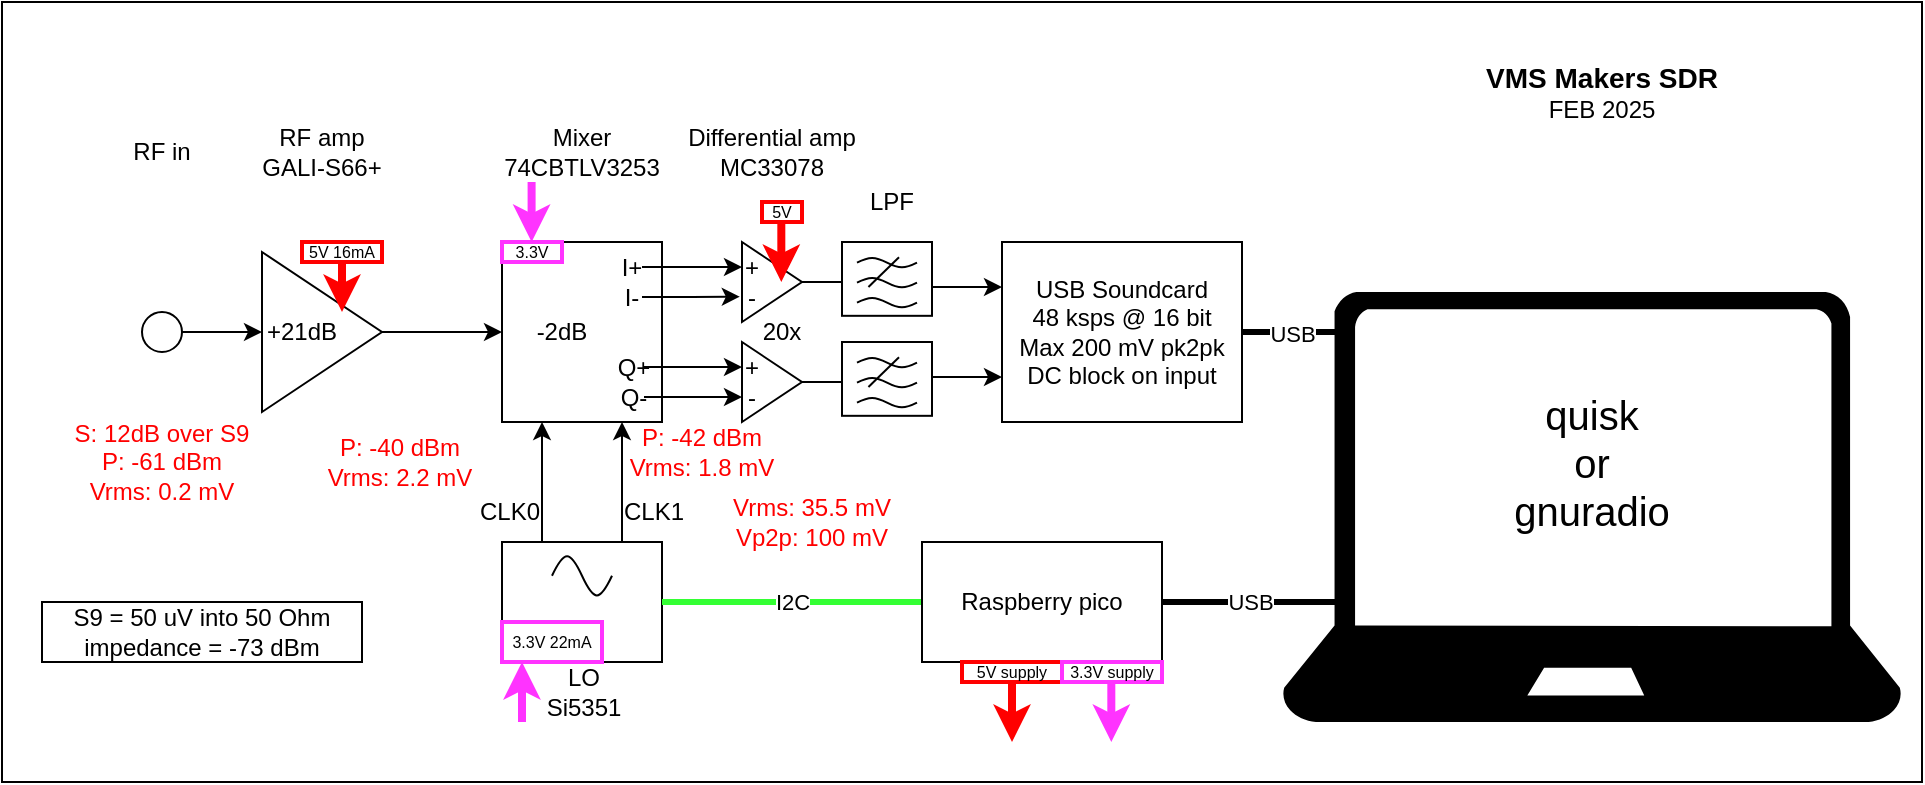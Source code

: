 <mxfile version="26.0.9">
  <diagram name="Page-1" id="eM934wTf6DC2T9vlsdRk">
    <mxGraphModel dx="1434" dy="762" grid="1" gridSize="10" guides="1" tooltips="1" connect="1" arrows="1" fold="1" page="1" pageScale="1" pageWidth="850" pageHeight="1100" math="0" shadow="0">
      <root>
        <mxCell id="0" />
        <mxCell id="1" parent="0" />
        <mxCell id="t0qH6s59fwvrO5oERdwn-1" value="" style="rounded=0;whiteSpace=wrap;html=1;" parent="1" vertex="1">
          <mxGeometry x="340" y="220" width="960" height="390" as="geometry" />
        </mxCell>
        <mxCell id="t0qH6s59fwvrO5oERdwn-2" value="USB Soundcard&lt;div&gt;48 ksps @&amp;nbsp;&lt;span style=&quot;background-color: initial;&quot;&gt;16 bit&lt;/span&gt;&lt;/div&gt;&lt;div&gt;Max 200 mV pk2pk&lt;/div&gt;&lt;div&gt;DC block on input&lt;/div&gt;" style="rounded=0;whiteSpace=wrap;html=1;" parent="1" vertex="1">
          <mxGeometry x="840" y="340" width="120" height="90" as="geometry" />
        </mxCell>
        <mxCell id="t0qH6s59fwvrO5oERdwn-4" style="edgeStyle=orthogonalEdgeStyle;rounded=0;orthogonalLoop=1;jettySize=auto;html=1;exitX=1;exitY=0.5;exitDx=0;exitDy=0;entryX=0;entryY=0.25;entryDx=0;entryDy=0;" parent="1" source="t0qH6s59fwvrO5oERdwn-5" target="t0qH6s59fwvrO5oERdwn-2" edge="1">
          <mxGeometry relative="1" as="geometry">
            <mxPoint x="800" y="362.5" as="targetPoint" />
            <Array as="points">
              <mxPoint x="770" y="360" />
              <mxPoint x="770" y="362" />
            </Array>
          </mxGeometry>
        </mxCell>
        <mxCell id="t0qH6s59fwvrO5oERdwn-5" value="" style="triangle;whiteSpace=wrap;html=1;" parent="1" vertex="1">
          <mxGeometry x="710" y="340" width="30" height="40" as="geometry" />
        </mxCell>
        <mxCell id="t0qH6s59fwvrO5oERdwn-6" style="edgeStyle=orthogonalEdgeStyle;rounded=0;orthogonalLoop=1;jettySize=auto;html=1;exitX=1;exitY=0.5;exitDx=0;exitDy=0;entryX=0;entryY=0.75;entryDx=0;entryDy=0;" parent="1" source="t0qH6s59fwvrO5oERdwn-7" target="t0qH6s59fwvrO5oERdwn-2" edge="1">
          <mxGeometry relative="1" as="geometry">
            <mxPoint x="800" y="408" as="targetPoint" />
          </mxGeometry>
        </mxCell>
        <mxCell id="t0qH6s59fwvrO5oERdwn-7" value="" style="triangle;whiteSpace=wrap;html=1;" parent="1" vertex="1">
          <mxGeometry x="710" y="390" width="30" height="40" as="geometry" />
        </mxCell>
        <mxCell id="t0qH6s59fwvrO5oERdwn-8" value="+&lt;div&gt;-&lt;/div&gt;" style="text;html=1;align=center;verticalAlign=middle;whiteSpace=wrap;rounded=0;" parent="1" vertex="1">
          <mxGeometry x="710" y="345" width="10" height="30" as="geometry" />
        </mxCell>
        <mxCell id="t0qH6s59fwvrO5oERdwn-9" value="+&lt;div&gt;-&lt;/div&gt;" style="text;html=1;align=center;verticalAlign=middle;whiteSpace=wrap;rounded=0;" parent="1" vertex="1">
          <mxGeometry x="710" y="395" width="10" height="30" as="geometry" />
        </mxCell>
        <mxCell id="t0qH6s59fwvrO5oERdwn-10" value="Differential amp&lt;div&gt;MC33078&lt;/div&gt;" style="text;html=1;align=center;verticalAlign=middle;whiteSpace=wrap;rounded=0;" parent="1" vertex="1">
          <mxGeometry x="675" y="280" width="100" height="30" as="geometry" />
        </mxCell>
        <mxCell id="t0qH6s59fwvrO5oERdwn-11" value="" style="rounded=0;whiteSpace=wrap;html=1;" parent="1" vertex="1">
          <mxGeometry x="590" y="340" width="80" height="90" as="geometry" />
        </mxCell>
        <mxCell id="t0qH6s59fwvrO5oERdwn-12" style="edgeStyle=orthogonalEdgeStyle;rounded=0;orthogonalLoop=1;jettySize=auto;html=1;exitX=1;exitY=0.25;exitDx=0;exitDy=0;entryX=0;entryY=0.25;entryDx=0;entryDy=0;" parent="1" source="t0qH6s59fwvrO5oERdwn-13" target="t0qH6s59fwvrO5oERdwn-8" edge="1">
          <mxGeometry relative="1" as="geometry" />
        </mxCell>
        <mxCell id="t0qH6s59fwvrO5oERdwn-13" value="I+&lt;div&gt;I-&lt;/div&gt;" style="text;html=1;align=center;verticalAlign=middle;whiteSpace=wrap;rounded=0;" parent="1" vertex="1">
          <mxGeometry x="650" y="345" width="10" height="30" as="geometry" />
        </mxCell>
        <mxCell id="t0qH6s59fwvrO5oERdwn-14" style="edgeStyle=orthogonalEdgeStyle;rounded=0;orthogonalLoop=1;jettySize=auto;html=1;exitX=1;exitY=0.25;exitDx=0;exitDy=0;entryX=0;entryY=0.25;entryDx=0;entryDy=0;" parent="1" source="t0qH6s59fwvrO5oERdwn-16" target="t0qH6s59fwvrO5oERdwn-9" edge="1">
          <mxGeometry relative="1" as="geometry" />
        </mxCell>
        <mxCell id="t0qH6s59fwvrO5oERdwn-15" style="edgeStyle=orthogonalEdgeStyle;rounded=0;orthogonalLoop=1;jettySize=auto;html=1;exitX=1;exitY=0.75;exitDx=0;exitDy=0;entryX=0;entryY=0.75;entryDx=0;entryDy=0;" parent="1" source="t0qH6s59fwvrO5oERdwn-16" target="t0qH6s59fwvrO5oERdwn-9" edge="1">
          <mxGeometry relative="1" as="geometry" />
        </mxCell>
        <mxCell id="t0qH6s59fwvrO5oERdwn-16" value="Q+&lt;div&gt;Q-&lt;/div&gt;" style="text;html=1;align=center;verticalAlign=middle;whiteSpace=wrap;rounded=0;" parent="1" vertex="1">
          <mxGeometry x="651" y="395" width="10" height="30" as="geometry" />
        </mxCell>
        <mxCell id="t0qH6s59fwvrO5oERdwn-17" style="edgeStyle=orthogonalEdgeStyle;rounded=0;orthogonalLoop=1;jettySize=auto;html=1;exitX=1;exitY=0.75;exitDx=0;exitDy=0;entryX=-0.109;entryY=0.744;entryDx=0;entryDy=0;entryPerimeter=0;" parent="1" source="t0qH6s59fwvrO5oERdwn-13" target="t0qH6s59fwvrO5oERdwn-8" edge="1">
          <mxGeometry relative="1" as="geometry" />
        </mxCell>
        <mxCell id="t0qH6s59fwvrO5oERdwn-18" style="edgeStyle=orthogonalEdgeStyle;rounded=0;orthogonalLoop=1;jettySize=auto;html=1;exitX=0.25;exitY=0;exitDx=0;exitDy=0;entryX=0.25;entryY=1;entryDx=0;entryDy=0;" parent="1" source="t0qH6s59fwvrO5oERdwn-20" target="t0qH6s59fwvrO5oERdwn-11" edge="1">
          <mxGeometry relative="1" as="geometry" />
        </mxCell>
        <mxCell id="t0qH6s59fwvrO5oERdwn-19" style="edgeStyle=orthogonalEdgeStyle;rounded=0;orthogonalLoop=1;jettySize=auto;html=1;exitX=0.75;exitY=0;exitDx=0;exitDy=0;entryX=0.75;entryY=1;entryDx=0;entryDy=0;" parent="1" source="t0qH6s59fwvrO5oERdwn-20" target="t0qH6s59fwvrO5oERdwn-11" edge="1">
          <mxGeometry relative="1" as="geometry" />
        </mxCell>
        <mxCell id="t0qH6s59fwvrO5oERdwn-20" value="" style="rounded=0;whiteSpace=wrap;html=1;" parent="1" vertex="1">
          <mxGeometry x="590" y="490" width="80" height="60" as="geometry" />
        </mxCell>
        <mxCell id="t0qH6s59fwvrO5oERdwn-21" value="&lt;span style=&quot;background-color: initial;&quot;&gt;CLK0&lt;/span&gt;" style="text;html=1;align=center;verticalAlign=middle;whiteSpace=wrap;rounded=0;" parent="1" vertex="1">
          <mxGeometry x="589" y="460" width="10" height="30" as="geometry" />
        </mxCell>
        <mxCell id="t0qH6s59fwvrO5oERdwn-22" value="CLK1" style="text;html=1;align=center;verticalAlign=middle;whiteSpace=wrap;rounded=0;" parent="1" vertex="1">
          <mxGeometry x="661" y="460" width="10" height="30" as="geometry" />
        </mxCell>
        <mxCell id="t0qH6s59fwvrO5oERdwn-23" value="Mixer&lt;div&gt;74CBTLV3253&lt;/div&gt;" style="text;html=1;align=center;verticalAlign=middle;whiteSpace=wrap;rounded=0;" parent="1" vertex="1">
          <mxGeometry x="580" y="280" width="100" height="30" as="geometry" />
        </mxCell>
        <mxCell id="t0qH6s59fwvrO5oERdwn-24" style="edgeStyle=orthogonalEdgeStyle;rounded=0;orthogonalLoop=1;jettySize=auto;html=1;exitX=1;exitY=0.5;exitDx=0;exitDy=0;entryX=0;entryY=0.5;entryDx=0;entryDy=0;" parent="1" source="t0qH6s59fwvrO5oERdwn-25" target="t0qH6s59fwvrO5oERdwn-11" edge="1">
          <mxGeometry relative="1" as="geometry" />
        </mxCell>
        <mxCell id="t0qH6s59fwvrO5oERdwn-25" value="" style="triangle;whiteSpace=wrap;html=1;" parent="1" vertex="1">
          <mxGeometry x="470" y="345" width="60" height="80" as="geometry" />
        </mxCell>
        <mxCell id="t0qH6s59fwvrO5oERdwn-26" value="RF amp&lt;div&gt;GALI-S66+&lt;/div&gt;" style="text;html=1;align=center;verticalAlign=middle;whiteSpace=wrap;rounded=0;" parent="1" vertex="1">
          <mxGeometry x="450" y="280" width="100" height="30" as="geometry" />
        </mxCell>
        <mxCell id="t0qH6s59fwvrO5oERdwn-27" style="edgeStyle=orthogonalEdgeStyle;rounded=0;orthogonalLoop=1;jettySize=auto;html=1;exitX=1;exitY=0.5;exitDx=0;exitDy=0;entryX=0;entryY=0.5;entryDx=0;entryDy=0;" parent="1" source="t0qH6s59fwvrO5oERdwn-28" target="t0qH6s59fwvrO5oERdwn-25" edge="1">
          <mxGeometry relative="1" as="geometry" />
        </mxCell>
        <mxCell id="t0qH6s59fwvrO5oERdwn-28" value="" style="ellipse;whiteSpace=wrap;html=1;aspect=fixed;" parent="1" vertex="1">
          <mxGeometry x="410" y="375" width="20" height="20" as="geometry" />
        </mxCell>
        <mxCell id="t0qH6s59fwvrO5oERdwn-29" value="RF in" style="text;html=1;align=center;verticalAlign=middle;whiteSpace=wrap;rounded=0;" parent="1" vertex="1">
          <mxGeometry x="390" y="280" width="60" height="30" as="geometry" />
        </mxCell>
        <mxCell id="t0qH6s59fwvrO5oERdwn-30" value="S9 = 50 uV into 50 Ohm impedance = -73 dBm" style="text;html=1;align=center;verticalAlign=middle;whiteSpace=wrap;rounded=0;strokeColor=default;" parent="1" vertex="1">
          <mxGeometry x="360" y="520" width="160" height="30" as="geometry" />
        </mxCell>
        <mxCell id="t0qH6s59fwvrO5oERdwn-31" value="I2C" style="edgeStyle=orthogonalEdgeStyle;rounded=0;orthogonalLoop=1;jettySize=auto;html=1;exitX=0;exitY=0.5;exitDx=0;exitDy=0;entryX=1;entryY=0.5;entryDx=0;entryDy=0;endArrow=none;endFill=0;strokeColor=#33FF33;strokeWidth=3;" parent="1" source="t0qH6s59fwvrO5oERdwn-33" target="t0qH6s59fwvrO5oERdwn-20" edge="1">
          <mxGeometry relative="1" as="geometry" />
        </mxCell>
        <mxCell id="t0qH6s59fwvrO5oERdwn-32" value="USB" style="edgeStyle=orthogonalEdgeStyle;rounded=0;orthogonalLoop=1;jettySize=auto;html=1;exitX=1;exitY=0.5;exitDx=0;exitDy=0;entryX=-0.007;entryY=0.818;entryDx=0;entryDy=0;entryPerimeter=0;strokeWidth=3;endArrow=none;endFill=0;" parent="1" source="t0qH6s59fwvrO5oERdwn-33" edge="1">
          <mxGeometry relative="1" as="geometry">
            <mxPoint x="1008.46" y="519.96" as="targetPoint" />
          </mxGeometry>
        </mxCell>
        <mxCell id="t0qH6s59fwvrO5oERdwn-33" value="Raspberry pico" style="rounded=0;whiteSpace=wrap;html=1;" parent="1" vertex="1">
          <mxGeometry x="800" y="490" width="120" height="60" as="geometry" />
        </mxCell>
        <mxCell id="t0qH6s59fwvrO5oERdwn-34" value="USB" style="edgeStyle=orthogonalEdgeStyle;rounded=0;orthogonalLoop=1;jettySize=auto;html=1;exitX=1;exitY=0.5;exitDx=0;exitDy=0;endArrow=none;endFill=0;strokeWidth=3;" parent="1" source="t0qH6s59fwvrO5oERdwn-2" edge="1">
          <mxGeometry relative="1" as="geometry">
            <mxPoint x="1010" y="385" as="targetPoint" />
          </mxGeometry>
        </mxCell>
        <mxCell id="t0qH6s59fwvrO5oERdwn-35" value="&lt;font&gt;+21dB&lt;/font&gt;" style="text;html=1;align=center;verticalAlign=middle;whiteSpace=wrap;rounded=0;fontColor=#000000;" parent="1" vertex="1">
          <mxGeometry x="460" y="370" width="60" height="30" as="geometry" />
        </mxCell>
        <mxCell id="t0qH6s59fwvrO5oERdwn-36" value="&lt;font&gt;-2dB&lt;/font&gt;" style="text;html=1;align=center;verticalAlign=middle;whiteSpace=wrap;rounded=0;fontColor=#000000;" parent="1" vertex="1">
          <mxGeometry x="590" y="370" width="60" height="30" as="geometry" />
        </mxCell>
        <mxCell id="t0qH6s59fwvrO5oERdwn-37" value="&lt;font&gt;20x&lt;/font&gt;" style="text;html=1;align=center;verticalAlign=middle;whiteSpace=wrap;rounded=0;fontColor=#000000;" parent="1" vertex="1">
          <mxGeometry x="705" y="370" width="50" height="30" as="geometry" />
        </mxCell>
        <mxCell id="t0qH6s59fwvrO5oERdwn-38" value="S: 12dB over S9&lt;div&gt;P: -61 dBm&lt;/div&gt;&lt;div&gt;Vrms: 0.2&lt;span style=&quot;background-color: initial;&quot;&gt;&amp;nbsp;mV&lt;/span&gt;&lt;/div&gt;" style="text;html=1;align=center;verticalAlign=middle;whiteSpace=wrap;rounded=0;fontColor=#FF0000;" parent="1" vertex="1">
          <mxGeometry x="360" y="435" width="120" height="30" as="geometry" />
        </mxCell>
        <mxCell id="t0qH6s59fwvrO5oERdwn-39" value="&lt;div&gt;P: -40 dBm&lt;/div&gt;&lt;div&gt;Vrms: 2.2&lt;span style=&quot;background-color: initial;&quot;&gt;&amp;nbsp;mV&lt;/span&gt;&lt;/div&gt;" style="text;html=1;align=center;verticalAlign=middle;whiteSpace=wrap;rounded=0;fontColor=#FF0000;" parent="1" vertex="1">
          <mxGeometry x="479" y="435" width="120" height="30" as="geometry" />
        </mxCell>
        <mxCell id="t0qH6s59fwvrO5oERdwn-40" value="&lt;div&gt;P: -42 dBm&lt;/div&gt;&lt;div&gt;Vrms: 1.8&lt;span style=&quot;background-color: initial;&quot;&gt;&amp;nbsp;mV&lt;/span&gt;&lt;/div&gt;" style="text;html=1;align=center;verticalAlign=middle;whiteSpace=wrap;rounded=0;fontColor=#FF0000;" parent="1" vertex="1">
          <mxGeometry x="630" y="430" width="120" height="30" as="geometry" />
        </mxCell>
        <mxCell id="t0qH6s59fwvrO5oERdwn-41" value="&lt;div&gt;&lt;span style=&quot;background-color: initial;&quot;&gt;Vrms: 35.5&lt;/span&gt;&lt;span style=&quot;background-color: initial;&quot;&gt;&amp;nbsp;mV&lt;/span&gt;&lt;br&gt;&lt;/div&gt;&lt;div&gt;&lt;span style=&quot;background-color: initial;&quot;&gt;Vp2p: 100 mV&lt;/span&gt;&lt;/div&gt;" style="text;html=1;align=center;verticalAlign=middle;whiteSpace=wrap;rounded=0;fontColor=#FF0000;" parent="1" vertex="1">
          <mxGeometry x="685" y="465" width="120" height="30" as="geometry" />
        </mxCell>
        <mxCell id="t0qH6s59fwvrO5oERdwn-42" value="" style="verticalLabelPosition=bottom;html=1;verticalAlign=top;align=center;strokeColor=none;fillColor=#000000;shape=mxgraph.azure.laptop;pointerEvents=1;" parent="1" vertex="1">
          <mxGeometry x="980" y="365" width="310" height="215" as="geometry" />
        </mxCell>
        <mxCell id="t0qH6s59fwvrO5oERdwn-43" value="3.3V 22mA" style="text;html=1;align=center;verticalAlign=middle;whiteSpace=wrap;rounded=0;strokeColor=#FF33FF;strokeWidth=2;fontSize=8;fillColor=default;" parent="1" vertex="1">
          <mxGeometry x="590" y="530" width="50" height="20" as="geometry" />
        </mxCell>
        <mxCell id="t0qH6s59fwvrO5oERdwn-44" value="quisk&lt;div&gt;or&lt;/div&gt;&lt;div&gt;gnuradio&lt;/div&gt;" style="text;html=1;align=center;verticalAlign=middle;whiteSpace=wrap;rounded=0;fontSize=20;" parent="1" vertex="1">
          <mxGeometry x="1105" y="435" width="60" height="30" as="geometry" />
        </mxCell>
        <mxCell id="t0qH6s59fwvrO5oERdwn-45" value="3.3V" style="text;html=1;align=center;verticalAlign=middle;whiteSpace=wrap;rounded=0;strokeColor=#FF33FF;strokeWidth=2;fontSize=8;fillColor=default;" parent="1" vertex="1">
          <mxGeometry x="590" y="340" width="30" height="10" as="geometry" />
        </mxCell>
        <mxCell id="t0qH6s59fwvrO5oERdwn-46" value="&lt;div&gt;LO&lt;/div&gt;Si5351" style="text;html=1;align=center;verticalAlign=middle;whiteSpace=wrap;rounded=0;" parent="1" vertex="1">
          <mxGeometry x="601" y="550" width="60" height="30" as="geometry" />
        </mxCell>
        <mxCell id="t0qH6s59fwvrO5oERdwn-47" style="edgeStyle=orthogonalEdgeStyle;rounded=0;orthogonalLoop=1;jettySize=auto;html=1;exitX=0.5;exitY=1;exitDx=0;exitDy=0;strokeColor=#FF0000;strokeWidth=4;" parent="1" source="t0qH6s59fwvrO5oERdwn-48" edge="1">
          <mxGeometry relative="1" as="geometry">
            <mxPoint x="845" y="590" as="targetPoint" />
          </mxGeometry>
        </mxCell>
        <mxCell id="t0qH6s59fwvrO5oERdwn-48" value="5V supply" style="text;html=1;align=center;verticalAlign=middle;whiteSpace=wrap;rounded=0;strokeColor=#FF0000;strokeWidth=2;fontSize=8;fillColor=default;" parent="1" vertex="1">
          <mxGeometry x="820" y="550" width="50" height="10" as="geometry" />
        </mxCell>
        <mxCell id="t0qH6s59fwvrO5oERdwn-49" value="3.3V supply" style="text;html=1;align=center;verticalAlign=middle;whiteSpace=wrap;rounded=0;strokeColor=#FF33FF;strokeWidth=2;fontSize=8;fillColor=default;" parent="1" vertex="1">
          <mxGeometry x="870" y="550" width="50" height="10" as="geometry" />
        </mxCell>
        <mxCell id="t0qH6s59fwvrO5oERdwn-50" style="edgeStyle=orthogonalEdgeStyle;rounded=0;orthogonalLoop=1;jettySize=auto;html=1;exitX=0.5;exitY=1;exitDx=0;exitDy=0;strokeColor=#FF0000;strokeWidth=4;" parent="1" edge="1">
          <mxGeometry relative="1" as="geometry">
            <mxPoint x="510" y="375" as="targetPoint" />
            <mxPoint x="510" y="345" as="sourcePoint" />
          </mxGeometry>
        </mxCell>
        <mxCell id="t0qH6s59fwvrO5oERdwn-51" style="edgeStyle=orthogonalEdgeStyle;rounded=0;orthogonalLoop=1;jettySize=auto;html=1;exitX=0.5;exitY=1;exitDx=0;exitDy=0;strokeColor=#FF0000;strokeWidth=4;" parent="1" edge="1">
          <mxGeometry relative="1" as="geometry">
            <mxPoint x="729.66" y="360" as="targetPoint" />
            <mxPoint x="729.66" y="330" as="sourcePoint" />
          </mxGeometry>
        </mxCell>
        <mxCell id="t0qH6s59fwvrO5oERdwn-52" value="5V 16mA" style="text;html=1;align=center;verticalAlign=middle;whiteSpace=wrap;rounded=0;strokeColor=#FF0000;strokeWidth=2;fontSize=8;fillColor=default;" parent="1" vertex="1">
          <mxGeometry x="490" y="340" width="40" height="10" as="geometry" />
        </mxCell>
        <mxCell id="t0qH6s59fwvrO5oERdwn-53" value="5V" style="text;html=1;align=center;verticalAlign=middle;whiteSpace=wrap;rounded=0;strokeColor=#FF0000;strokeWidth=2;fillColor=default;fontSize=8;" parent="1" vertex="1">
          <mxGeometry x="720" y="320" width="20" height="10" as="geometry" />
        </mxCell>
        <mxCell id="t0qH6s59fwvrO5oERdwn-54" style="edgeStyle=orthogonalEdgeStyle;rounded=0;orthogonalLoop=1;jettySize=auto;html=1;exitX=0.5;exitY=1;exitDx=0;exitDy=0;strokeColor=#FF33FF;strokeWidth=4;" parent="1" edge="1">
          <mxGeometry relative="1" as="geometry">
            <mxPoint x="894.66" y="590" as="targetPoint" />
            <mxPoint x="894.66" y="560" as="sourcePoint" />
          </mxGeometry>
        </mxCell>
        <mxCell id="t0qH6s59fwvrO5oERdwn-55" style="edgeStyle=orthogonalEdgeStyle;rounded=0;orthogonalLoop=1;jettySize=auto;html=1;exitX=0.5;exitY=1;exitDx=0;exitDy=0;strokeColor=#FF33FF;strokeWidth=4;" parent="1" edge="1">
          <mxGeometry relative="1" as="geometry">
            <mxPoint x="600" y="550" as="targetPoint" />
            <mxPoint x="600" y="580" as="sourcePoint" />
          </mxGeometry>
        </mxCell>
        <mxCell id="t0qH6s59fwvrO5oERdwn-56" style="edgeStyle=orthogonalEdgeStyle;rounded=0;orthogonalLoop=1;jettySize=auto;html=1;exitX=0.5;exitY=1;exitDx=0;exitDy=0;strokeColor=#FF33FF;strokeWidth=4;" parent="1" edge="1">
          <mxGeometry relative="1" as="geometry">
            <mxPoint x="604.8" y="340" as="targetPoint" />
            <mxPoint x="604.8" y="310" as="sourcePoint" />
          </mxGeometry>
        </mxCell>
        <mxCell id="t0qH6s59fwvrO5oERdwn-57" value="" style="pointerEvents=1;verticalLabelPosition=bottom;shadow=0;dashed=0;align=center;html=1;verticalAlign=top;shape=mxgraph.electrical.waveforms.sine_wave;" parent="1" vertex="1">
          <mxGeometry x="615" y="493.82" width="30" height="26.18" as="geometry" />
        </mxCell>
        <mxCell id="t0qH6s59fwvrO5oERdwn-58" value="&lt;font style=&quot;font-size: 14px;&quot;&gt;&lt;b&gt;VMS Makers SDR&lt;/b&gt;&lt;/font&gt;&lt;div&gt;FEB 2025&lt;/div&gt;" style="text;html=1;align=center;verticalAlign=middle;whiteSpace=wrap;rounded=0;" parent="1" vertex="1">
          <mxGeometry x="1050" y="240" width="180" height="50" as="geometry" />
        </mxCell>
        <mxCell id="t0qH6s59fwvrO5oERdwn-59" value="" style="group" parent="1" vertex="1" connectable="0">
          <mxGeometry x="760" y="340" width="45" height="36.91" as="geometry" />
        </mxCell>
        <mxCell id="t0qH6s59fwvrO5oERdwn-60" value="" style="rounded=0;whiteSpace=wrap;html=1;" parent="t0qH6s59fwvrO5oERdwn-59" vertex="1">
          <mxGeometry width="45" height="36.91" as="geometry" />
        </mxCell>
        <mxCell id="t0qH6s59fwvrO5oERdwn-61" value="" style="pointerEvents=1;verticalLabelPosition=bottom;shadow=0;dashed=0;align=center;html=1;verticalAlign=top;shape=mxgraph.electrical.waveforms.sine_wave;" parent="t0qH6s59fwvrO5oERdwn-59" vertex="1">
          <mxGeometry x="7.5" y="7.28" width="30" height="6.18" as="geometry" />
        </mxCell>
        <mxCell id="t0qH6s59fwvrO5oERdwn-62" value="" style="pointerEvents=1;verticalLabelPosition=bottom;shadow=0;dashed=0;align=center;html=1;verticalAlign=top;shape=mxgraph.electrical.waveforms.sine_wave;" parent="t0qH6s59fwvrO5oERdwn-59" vertex="1">
          <mxGeometry x="7.5" y="17.28" width="30" height="6.18" as="geometry" />
        </mxCell>
        <mxCell id="t0qH6s59fwvrO5oERdwn-63" value="" style="pointerEvents=1;verticalLabelPosition=bottom;shadow=0;dashed=0;align=center;html=1;verticalAlign=top;shape=mxgraph.electrical.waveforms.sine_wave;" parent="t0qH6s59fwvrO5oERdwn-59" vertex="1">
          <mxGeometry x="7.5" y="27.28" width="30" height="6.18" as="geometry" />
        </mxCell>
        <mxCell id="t0qH6s59fwvrO5oERdwn-64" value="" style="endArrow=none;html=1;rounded=0;exitX=0.191;exitY=0.846;exitDx=0;exitDy=0;exitPerimeter=0;entryX=0.7;entryY=0.049;entryDx=0;entryDy=0;entryPerimeter=0;" parent="t0qH6s59fwvrO5oERdwn-59" source="t0qH6s59fwvrO5oERdwn-62" target="t0qH6s59fwvrO5oERdwn-61" edge="1">
          <mxGeometry width="50" height="50" relative="1" as="geometry">
            <mxPoint x="-17.5" y="53.46" as="sourcePoint" />
            <mxPoint x="32.5" y="3.46" as="targetPoint" />
          </mxGeometry>
        </mxCell>
        <mxCell id="t0qH6s59fwvrO5oERdwn-65" value="" style="group" parent="1" vertex="1" connectable="0">
          <mxGeometry x="760" y="390" width="45" height="36.91" as="geometry" />
        </mxCell>
        <mxCell id="t0qH6s59fwvrO5oERdwn-66" value="" style="rounded=0;whiteSpace=wrap;html=1;" parent="t0qH6s59fwvrO5oERdwn-65" vertex="1">
          <mxGeometry width="45" height="36.91" as="geometry" />
        </mxCell>
        <mxCell id="t0qH6s59fwvrO5oERdwn-67" value="" style="pointerEvents=1;verticalLabelPosition=bottom;shadow=0;dashed=0;align=center;html=1;verticalAlign=top;shape=mxgraph.electrical.waveforms.sine_wave;" parent="t0qH6s59fwvrO5oERdwn-65" vertex="1">
          <mxGeometry x="7.5" y="7.28" width="30" height="6.18" as="geometry" />
        </mxCell>
        <mxCell id="t0qH6s59fwvrO5oERdwn-68" value="" style="pointerEvents=1;verticalLabelPosition=bottom;shadow=0;dashed=0;align=center;html=1;verticalAlign=top;shape=mxgraph.electrical.waveforms.sine_wave;" parent="t0qH6s59fwvrO5oERdwn-65" vertex="1">
          <mxGeometry x="7.5" y="17.28" width="30" height="6.18" as="geometry" />
        </mxCell>
        <mxCell id="t0qH6s59fwvrO5oERdwn-69" value="" style="pointerEvents=1;verticalLabelPosition=bottom;shadow=0;dashed=0;align=center;html=1;verticalAlign=top;shape=mxgraph.electrical.waveforms.sine_wave;" parent="t0qH6s59fwvrO5oERdwn-65" vertex="1">
          <mxGeometry x="7.5" y="27.28" width="30" height="6.18" as="geometry" />
        </mxCell>
        <mxCell id="t0qH6s59fwvrO5oERdwn-70" value="" style="endArrow=none;html=1;rounded=0;exitX=0.191;exitY=0.846;exitDx=0;exitDy=0;exitPerimeter=0;entryX=0.7;entryY=0.049;entryDx=0;entryDy=0;entryPerimeter=0;" parent="t0qH6s59fwvrO5oERdwn-65" source="t0qH6s59fwvrO5oERdwn-68" target="t0qH6s59fwvrO5oERdwn-67" edge="1">
          <mxGeometry width="50" height="50" relative="1" as="geometry">
            <mxPoint x="-17.5" y="53.46" as="sourcePoint" />
            <mxPoint x="32.5" y="3.46" as="targetPoint" />
          </mxGeometry>
        </mxCell>
        <mxCell id="t0qH6s59fwvrO5oERdwn-71" value="LPF" style="text;html=1;align=center;verticalAlign=middle;whiteSpace=wrap;rounded=0;" parent="1" vertex="1">
          <mxGeometry x="760" y="310" width="50" height="20" as="geometry" />
        </mxCell>
      </root>
    </mxGraphModel>
  </diagram>
</mxfile>
